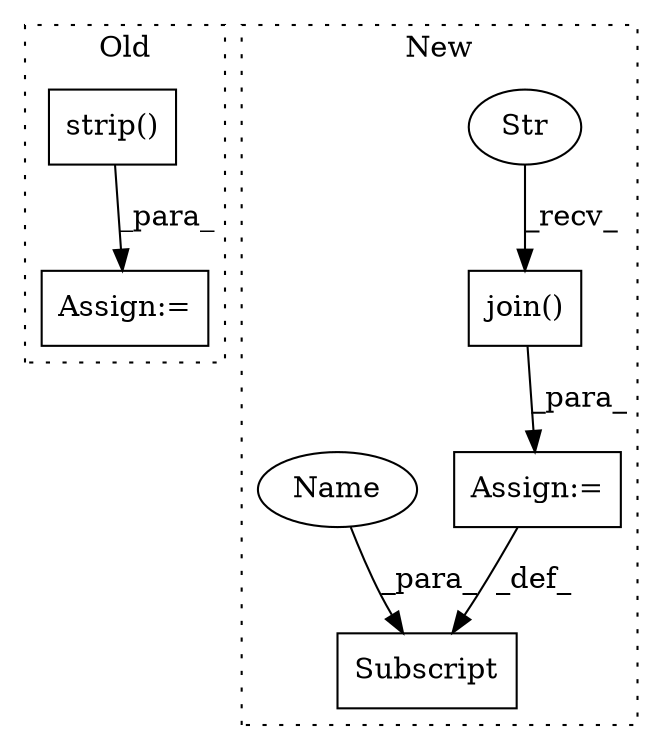 digraph G {
subgraph cluster0 {
1 [label="strip()" a="75" s="3758" l="25" shape="box"];
3 [label="Assign:=" a="68" s="3755" l="3" shape="box"];
label = "Old";
style="dotted";
}
subgraph cluster1 {
2 [label="join()" a="75" s="3733,3752" l="9,1" shape="box"];
4 [label="Str" a="66" s="3733" l="3" shape="ellipse"];
5 [label="Assign:=" a="68" s="3731" l="2" shape="box"];
6 [label="Subscript" a="63" s="3708,0" l="23,0" shape="box"];
7 [label="Name" a="87" s="3726" l="4" shape="ellipse"];
label = "New";
style="dotted";
}
1 -> 3 [label="_para_"];
2 -> 5 [label="_para_"];
4 -> 2 [label="_recv_"];
5 -> 6 [label="_def_"];
7 -> 6 [label="_para_"];
}